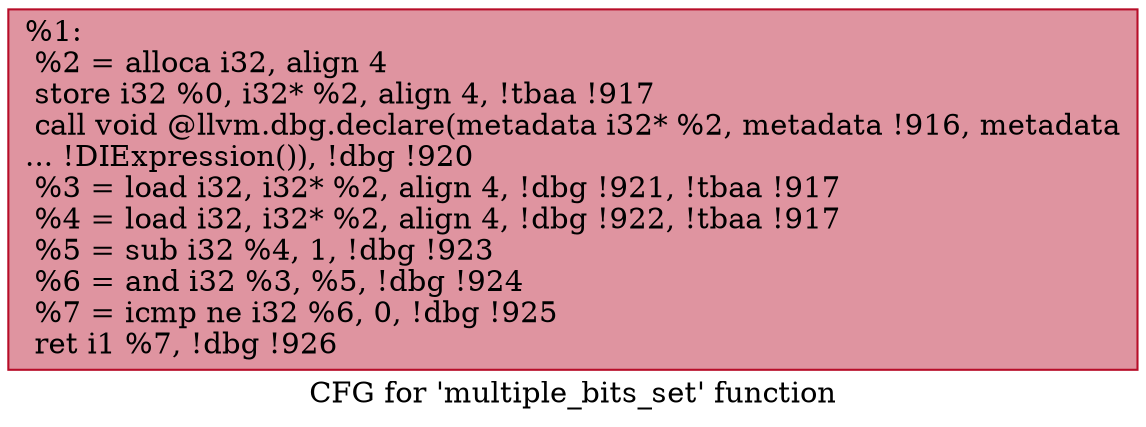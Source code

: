 digraph "CFG for 'multiple_bits_set' function" {
	label="CFG for 'multiple_bits_set' function";

	Node0xc60550 [shape=record,color="#b70d28ff", style=filled, fillcolor="#b70d2870",label="{%1:\l  %2 = alloca i32, align 4\l  store i32 %0, i32* %2, align 4, !tbaa !917\l  call void @llvm.dbg.declare(metadata i32* %2, metadata !916, metadata\l... !DIExpression()), !dbg !920\l  %3 = load i32, i32* %2, align 4, !dbg !921, !tbaa !917\l  %4 = load i32, i32* %2, align 4, !dbg !922, !tbaa !917\l  %5 = sub i32 %4, 1, !dbg !923\l  %6 = and i32 %3, %5, !dbg !924\l  %7 = icmp ne i32 %6, 0, !dbg !925\l  ret i1 %7, !dbg !926\l}"];
}
